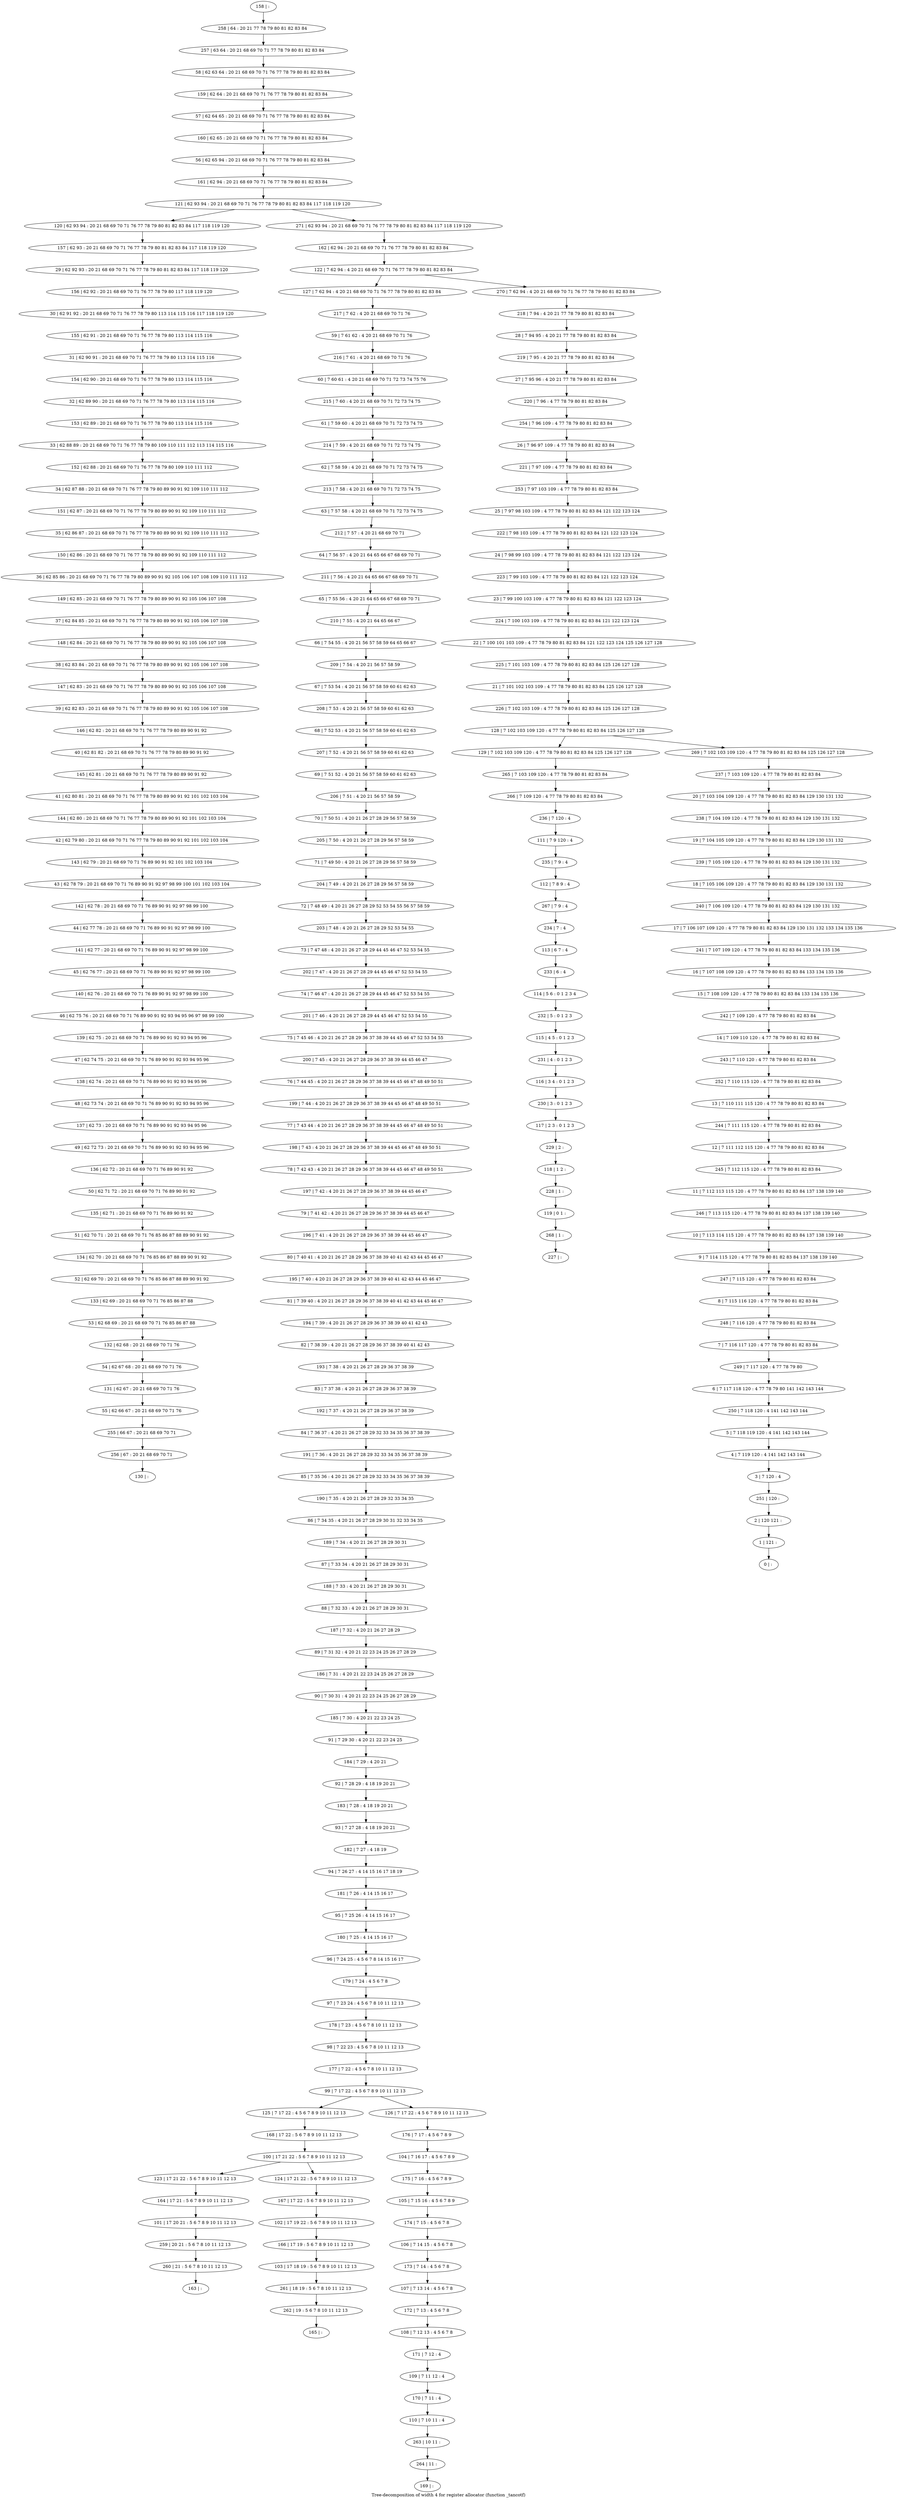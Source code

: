 digraph G {
graph [label="Tree-decomposition of width 4 for register allocator (function _tancotf)"]
0[label="0 | : "];
1[label="1 | 121 : "];
2[label="2 | 120 121 : "];
3[label="3 | 7 120 : 4 "];
4[label="4 | 7 119 120 : 4 141 142 143 144 "];
5[label="5 | 7 118 119 120 : 4 141 142 143 144 "];
6[label="6 | 7 117 118 120 : 4 77 78 79 80 141 142 143 144 "];
7[label="7 | 7 116 117 120 : 4 77 78 79 80 81 82 83 84 "];
8[label="8 | 7 115 116 120 : 4 77 78 79 80 81 82 83 84 "];
9[label="9 | 7 114 115 120 : 4 77 78 79 80 81 82 83 84 137 138 139 140 "];
10[label="10 | 7 113 114 115 120 : 4 77 78 79 80 81 82 83 84 137 138 139 140 "];
11[label="11 | 7 112 113 115 120 : 4 77 78 79 80 81 82 83 84 137 138 139 140 "];
12[label="12 | 7 111 112 115 120 : 4 77 78 79 80 81 82 83 84 "];
13[label="13 | 7 110 111 115 120 : 4 77 78 79 80 81 82 83 84 "];
14[label="14 | 7 109 110 120 : 4 77 78 79 80 81 82 83 84 "];
15[label="15 | 7 108 109 120 : 4 77 78 79 80 81 82 83 84 133 134 135 136 "];
16[label="16 | 7 107 108 109 120 : 4 77 78 79 80 81 82 83 84 133 134 135 136 "];
17[label="17 | 7 106 107 109 120 : 4 77 78 79 80 81 82 83 84 129 130 131 132 133 134 135 136 "];
18[label="18 | 7 105 106 109 120 : 4 77 78 79 80 81 82 83 84 129 130 131 132 "];
19[label="19 | 7 104 105 109 120 : 4 77 78 79 80 81 82 83 84 129 130 131 132 "];
20[label="20 | 7 103 104 109 120 : 4 77 78 79 80 81 82 83 84 129 130 131 132 "];
21[label="21 | 7 101 102 103 109 : 4 77 78 79 80 81 82 83 84 125 126 127 128 "];
22[label="22 | 7 100 101 103 109 : 4 77 78 79 80 81 82 83 84 121 122 123 124 125 126 127 128 "];
23[label="23 | 7 99 100 103 109 : 4 77 78 79 80 81 82 83 84 121 122 123 124 "];
24[label="24 | 7 98 99 103 109 : 4 77 78 79 80 81 82 83 84 121 122 123 124 "];
25[label="25 | 7 97 98 103 109 : 4 77 78 79 80 81 82 83 84 121 122 123 124 "];
26[label="26 | 7 96 97 109 : 4 77 78 79 80 81 82 83 84 "];
27[label="27 | 7 95 96 : 4 20 21 77 78 79 80 81 82 83 84 "];
28[label="28 | 7 94 95 : 4 20 21 77 78 79 80 81 82 83 84 "];
29[label="29 | 62 92 93 : 20 21 68 69 70 71 76 77 78 79 80 81 82 83 84 117 118 119 120 "];
30[label="30 | 62 91 92 : 20 21 68 69 70 71 76 77 78 79 80 113 114 115 116 117 118 119 120 "];
31[label="31 | 62 90 91 : 20 21 68 69 70 71 76 77 78 79 80 113 114 115 116 "];
32[label="32 | 62 89 90 : 20 21 68 69 70 71 76 77 78 79 80 113 114 115 116 "];
33[label="33 | 62 88 89 : 20 21 68 69 70 71 76 77 78 79 80 109 110 111 112 113 114 115 116 "];
34[label="34 | 62 87 88 : 20 21 68 69 70 71 76 77 78 79 80 89 90 91 92 109 110 111 112 "];
35[label="35 | 62 86 87 : 20 21 68 69 70 71 76 77 78 79 80 89 90 91 92 109 110 111 112 "];
36[label="36 | 62 85 86 : 20 21 68 69 70 71 76 77 78 79 80 89 90 91 92 105 106 107 108 109 110 111 112 "];
37[label="37 | 62 84 85 : 20 21 68 69 70 71 76 77 78 79 80 89 90 91 92 105 106 107 108 "];
38[label="38 | 62 83 84 : 20 21 68 69 70 71 76 77 78 79 80 89 90 91 92 105 106 107 108 "];
39[label="39 | 62 82 83 : 20 21 68 69 70 71 76 77 78 79 80 89 90 91 92 105 106 107 108 "];
40[label="40 | 62 81 82 : 20 21 68 69 70 71 76 77 78 79 80 89 90 91 92 "];
41[label="41 | 62 80 81 : 20 21 68 69 70 71 76 77 78 79 80 89 90 91 92 101 102 103 104 "];
42[label="42 | 62 79 80 : 20 21 68 69 70 71 76 77 78 79 80 89 90 91 92 101 102 103 104 "];
43[label="43 | 62 78 79 : 20 21 68 69 70 71 76 89 90 91 92 97 98 99 100 101 102 103 104 "];
44[label="44 | 62 77 78 : 20 21 68 69 70 71 76 89 90 91 92 97 98 99 100 "];
45[label="45 | 62 76 77 : 20 21 68 69 70 71 76 89 90 91 92 97 98 99 100 "];
46[label="46 | 62 75 76 : 20 21 68 69 70 71 76 89 90 91 92 93 94 95 96 97 98 99 100 "];
47[label="47 | 62 74 75 : 20 21 68 69 70 71 76 89 90 91 92 93 94 95 96 "];
48[label="48 | 62 73 74 : 20 21 68 69 70 71 76 89 90 91 92 93 94 95 96 "];
49[label="49 | 62 72 73 : 20 21 68 69 70 71 76 89 90 91 92 93 94 95 96 "];
50[label="50 | 62 71 72 : 20 21 68 69 70 71 76 89 90 91 92 "];
51[label="51 | 62 70 71 : 20 21 68 69 70 71 76 85 86 87 88 89 90 91 92 "];
52[label="52 | 62 69 70 : 20 21 68 69 70 71 76 85 86 87 88 89 90 91 92 "];
53[label="53 | 62 68 69 : 20 21 68 69 70 71 76 85 86 87 88 "];
54[label="54 | 62 67 68 : 20 21 68 69 70 71 76 "];
55[label="55 | 62 66 67 : 20 21 68 69 70 71 76 "];
56[label="56 | 62 65 94 : 20 21 68 69 70 71 76 77 78 79 80 81 82 83 84 "];
57[label="57 | 62 64 65 : 20 21 68 69 70 71 76 77 78 79 80 81 82 83 84 "];
58[label="58 | 62 63 64 : 20 21 68 69 70 71 76 77 78 79 80 81 82 83 84 "];
59[label="59 | 7 61 62 : 4 20 21 68 69 70 71 76 "];
60[label="60 | 7 60 61 : 4 20 21 68 69 70 71 72 73 74 75 76 "];
61[label="61 | 7 59 60 : 4 20 21 68 69 70 71 72 73 74 75 "];
62[label="62 | 7 58 59 : 4 20 21 68 69 70 71 72 73 74 75 "];
63[label="63 | 7 57 58 : 4 20 21 68 69 70 71 72 73 74 75 "];
64[label="64 | 7 56 57 : 4 20 21 64 65 66 67 68 69 70 71 "];
65[label="65 | 7 55 56 : 4 20 21 64 65 66 67 68 69 70 71 "];
66[label="66 | 7 54 55 : 4 20 21 56 57 58 59 64 65 66 67 "];
67[label="67 | 7 53 54 : 4 20 21 56 57 58 59 60 61 62 63 "];
68[label="68 | 7 52 53 : 4 20 21 56 57 58 59 60 61 62 63 "];
69[label="69 | 7 51 52 : 4 20 21 56 57 58 59 60 61 62 63 "];
70[label="70 | 7 50 51 : 4 20 21 26 27 28 29 56 57 58 59 "];
71[label="71 | 7 49 50 : 4 20 21 26 27 28 29 56 57 58 59 "];
72[label="72 | 7 48 49 : 4 20 21 26 27 28 29 52 53 54 55 56 57 58 59 "];
73[label="73 | 7 47 48 : 4 20 21 26 27 28 29 44 45 46 47 52 53 54 55 "];
74[label="74 | 7 46 47 : 4 20 21 26 27 28 29 44 45 46 47 52 53 54 55 "];
75[label="75 | 7 45 46 : 4 20 21 26 27 28 29 36 37 38 39 44 45 46 47 52 53 54 55 "];
76[label="76 | 7 44 45 : 4 20 21 26 27 28 29 36 37 38 39 44 45 46 47 48 49 50 51 "];
77[label="77 | 7 43 44 : 4 20 21 26 27 28 29 36 37 38 39 44 45 46 47 48 49 50 51 "];
78[label="78 | 7 42 43 : 4 20 21 26 27 28 29 36 37 38 39 44 45 46 47 48 49 50 51 "];
79[label="79 | 7 41 42 : 4 20 21 26 27 28 29 36 37 38 39 44 45 46 47 "];
80[label="80 | 7 40 41 : 4 20 21 26 27 28 29 36 37 38 39 40 41 42 43 44 45 46 47 "];
81[label="81 | 7 39 40 : 4 20 21 26 27 28 29 36 37 38 39 40 41 42 43 44 45 46 47 "];
82[label="82 | 7 38 39 : 4 20 21 26 27 28 29 36 37 38 39 40 41 42 43 "];
83[label="83 | 7 37 38 : 4 20 21 26 27 28 29 36 37 38 39 "];
84[label="84 | 7 36 37 : 4 20 21 26 27 28 29 32 33 34 35 36 37 38 39 "];
85[label="85 | 7 35 36 : 4 20 21 26 27 28 29 32 33 34 35 36 37 38 39 "];
86[label="86 | 7 34 35 : 4 20 21 26 27 28 29 30 31 32 33 34 35 "];
87[label="87 | 7 33 34 : 4 20 21 26 27 28 29 30 31 "];
88[label="88 | 7 32 33 : 4 20 21 26 27 28 29 30 31 "];
89[label="89 | 7 31 32 : 4 20 21 22 23 24 25 26 27 28 29 "];
90[label="90 | 7 30 31 : 4 20 21 22 23 24 25 26 27 28 29 "];
91[label="91 | 7 29 30 : 4 20 21 22 23 24 25 "];
92[label="92 | 7 28 29 : 4 18 19 20 21 "];
93[label="93 | 7 27 28 : 4 18 19 20 21 "];
94[label="94 | 7 26 27 : 4 14 15 16 17 18 19 "];
95[label="95 | 7 25 26 : 4 14 15 16 17 "];
96[label="96 | 7 24 25 : 4 5 6 7 8 14 15 16 17 "];
97[label="97 | 7 23 24 : 4 5 6 7 8 10 11 12 13 "];
98[label="98 | 7 22 23 : 4 5 6 7 8 10 11 12 13 "];
99[label="99 | 7 17 22 : 4 5 6 7 8 9 10 11 12 13 "];
100[label="100 | 17 21 22 : 5 6 7 8 9 10 11 12 13 "];
101[label="101 | 17 20 21 : 5 6 7 8 9 10 11 12 13 "];
102[label="102 | 17 19 22 : 5 6 7 8 9 10 11 12 13 "];
103[label="103 | 17 18 19 : 5 6 7 8 9 10 11 12 13 "];
104[label="104 | 7 16 17 : 4 5 6 7 8 9 "];
105[label="105 | 7 15 16 : 4 5 6 7 8 9 "];
106[label="106 | 7 14 15 : 4 5 6 7 8 "];
107[label="107 | 7 13 14 : 4 5 6 7 8 "];
108[label="108 | 7 12 13 : 4 5 6 7 8 "];
109[label="109 | 7 11 12 : 4 "];
110[label="110 | 7 10 11 : 4 "];
111[label="111 | 7 9 120 : 4 "];
112[label="112 | 7 8 9 : 4 "];
113[label="113 | 6 7 : 4 "];
114[label="114 | 5 6 : 0 1 2 3 4 "];
115[label="115 | 4 5 : 0 1 2 3 "];
116[label="116 | 3 4 : 0 1 2 3 "];
117[label="117 | 2 3 : 0 1 2 3 "];
118[label="118 | 1 2 : "];
119[label="119 | 0 1 : "];
120[label="120 | 62 93 94 : 20 21 68 69 70 71 76 77 78 79 80 81 82 83 84 117 118 119 120 "];
121[label="121 | 62 93 94 : 20 21 68 69 70 71 76 77 78 79 80 81 82 83 84 117 118 119 120 "];
122[label="122 | 7 62 94 : 4 20 21 68 69 70 71 76 77 78 79 80 81 82 83 84 "];
123[label="123 | 17 21 22 : 5 6 7 8 9 10 11 12 13 "];
124[label="124 | 17 21 22 : 5 6 7 8 9 10 11 12 13 "];
125[label="125 | 7 17 22 : 4 5 6 7 8 9 10 11 12 13 "];
126[label="126 | 7 17 22 : 4 5 6 7 8 9 10 11 12 13 "];
127[label="127 | 7 62 94 : 4 20 21 68 69 70 71 76 77 78 79 80 81 82 83 84 "];
128[label="128 | 7 102 103 109 120 : 4 77 78 79 80 81 82 83 84 125 126 127 128 "];
129[label="129 | 7 102 103 109 120 : 4 77 78 79 80 81 82 83 84 125 126 127 128 "];
130[label="130 | : "];
131[label="131 | 62 67 : 20 21 68 69 70 71 76 "];
132[label="132 | 62 68 : 20 21 68 69 70 71 76 "];
133[label="133 | 62 69 : 20 21 68 69 70 71 76 85 86 87 88 "];
134[label="134 | 62 70 : 20 21 68 69 70 71 76 85 86 87 88 89 90 91 92 "];
135[label="135 | 62 71 : 20 21 68 69 70 71 76 89 90 91 92 "];
136[label="136 | 62 72 : 20 21 68 69 70 71 76 89 90 91 92 "];
137[label="137 | 62 73 : 20 21 68 69 70 71 76 89 90 91 92 93 94 95 96 "];
138[label="138 | 62 74 : 20 21 68 69 70 71 76 89 90 91 92 93 94 95 96 "];
139[label="139 | 62 75 : 20 21 68 69 70 71 76 89 90 91 92 93 94 95 96 "];
140[label="140 | 62 76 : 20 21 68 69 70 71 76 89 90 91 92 97 98 99 100 "];
141[label="141 | 62 77 : 20 21 68 69 70 71 76 89 90 91 92 97 98 99 100 "];
142[label="142 | 62 78 : 20 21 68 69 70 71 76 89 90 91 92 97 98 99 100 "];
143[label="143 | 62 79 : 20 21 68 69 70 71 76 89 90 91 92 101 102 103 104 "];
144[label="144 | 62 80 : 20 21 68 69 70 71 76 77 78 79 80 89 90 91 92 101 102 103 104 "];
145[label="145 | 62 81 : 20 21 68 69 70 71 76 77 78 79 80 89 90 91 92 "];
146[label="146 | 62 82 : 20 21 68 69 70 71 76 77 78 79 80 89 90 91 92 "];
147[label="147 | 62 83 : 20 21 68 69 70 71 76 77 78 79 80 89 90 91 92 105 106 107 108 "];
148[label="148 | 62 84 : 20 21 68 69 70 71 76 77 78 79 80 89 90 91 92 105 106 107 108 "];
149[label="149 | 62 85 : 20 21 68 69 70 71 76 77 78 79 80 89 90 91 92 105 106 107 108 "];
150[label="150 | 62 86 : 20 21 68 69 70 71 76 77 78 79 80 89 90 91 92 109 110 111 112 "];
151[label="151 | 62 87 : 20 21 68 69 70 71 76 77 78 79 80 89 90 91 92 109 110 111 112 "];
152[label="152 | 62 88 : 20 21 68 69 70 71 76 77 78 79 80 109 110 111 112 "];
153[label="153 | 62 89 : 20 21 68 69 70 71 76 77 78 79 80 113 114 115 116 "];
154[label="154 | 62 90 : 20 21 68 69 70 71 76 77 78 79 80 113 114 115 116 "];
155[label="155 | 62 91 : 20 21 68 69 70 71 76 77 78 79 80 113 114 115 116 "];
156[label="156 | 62 92 : 20 21 68 69 70 71 76 77 78 79 80 117 118 119 120 "];
157[label="157 | 62 93 : 20 21 68 69 70 71 76 77 78 79 80 81 82 83 84 117 118 119 120 "];
158[label="158 | : "];
159[label="159 | 62 64 : 20 21 68 69 70 71 76 77 78 79 80 81 82 83 84 "];
160[label="160 | 62 65 : 20 21 68 69 70 71 76 77 78 79 80 81 82 83 84 "];
161[label="161 | 62 94 : 20 21 68 69 70 71 76 77 78 79 80 81 82 83 84 "];
162[label="162 | 62 94 : 20 21 68 69 70 71 76 77 78 79 80 81 82 83 84 "];
163[label="163 | : "];
164[label="164 | 17 21 : 5 6 7 8 9 10 11 12 13 "];
165[label="165 | : "];
166[label="166 | 17 19 : 5 6 7 8 9 10 11 12 13 "];
167[label="167 | 17 22 : 5 6 7 8 9 10 11 12 13 "];
168[label="168 | 17 22 : 5 6 7 8 9 10 11 12 13 "];
169[label="169 | : "];
170[label="170 | 7 11 : 4 "];
171[label="171 | 7 12 : 4 "];
172[label="172 | 7 13 : 4 5 6 7 8 "];
173[label="173 | 7 14 : 4 5 6 7 8 "];
174[label="174 | 7 15 : 4 5 6 7 8 "];
175[label="175 | 7 16 : 4 5 6 7 8 9 "];
176[label="176 | 7 17 : 4 5 6 7 8 9 "];
177[label="177 | 7 22 : 4 5 6 7 8 10 11 12 13 "];
178[label="178 | 7 23 : 4 5 6 7 8 10 11 12 13 "];
179[label="179 | 7 24 : 4 5 6 7 8 "];
180[label="180 | 7 25 : 4 14 15 16 17 "];
181[label="181 | 7 26 : 4 14 15 16 17 "];
182[label="182 | 7 27 : 4 18 19 "];
183[label="183 | 7 28 : 4 18 19 20 21 "];
184[label="184 | 7 29 : 4 20 21 "];
185[label="185 | 7 30 : 4 20 21 22 23 24 25 "];
186[label="186 | 7 31 : 4 20 21 22 23 24 25 26 27 28 29 "];
187[label="187 | 7 32 : 4 20 21 26 27 28 29 "];
188[label="188 | 7 33 : 4 20 21 26 27 28 29 30 31 "];
189[label="189 | 7 34 : 4 20 21 26 27 28 29 30 31 "];
190[label="190 | 7 35 : 4 20 21 26 27 28 29 32 33 34 35 "];
191[label="191 | 7 36 : 4 20 21 26 27 28 29 32 33 34 35 36 37 38 39 "];
192[label="192 | 7 37 : 4 20 21 26 27 28 29 36 37 38 39 "];
193[label="193 | 7 38 : 4 20 21 26 27 28 29 36 37 38 39 "];
194[label="194 | 7 39 : 4 20 21 26 27 28 29 36 37 38 39 40 41 42 43 "];
195[label="195 | 7 40 : 4 20 21 26 27 28 29 36 37 38 39 40 41 42 43 44 45 46 47 "];
196[label="196 | 7 41 : 4 20 21 26 27 28 29 36 37 38 39 44 45 46 47 "];
197[label="197 | 7 42 : 4 20 21 26 27 28 29 36 37 38 39 44 45 46 47 "];
198[label="198 | 7 43 : 4 20 21 26 27 28 29 36 37 38 39 44 45 46 47 48 49 50 51 "];
199[label="199 | 7 44 : 4 20 21 26 27 28 29 36 37 38 39 44 45 46 47 48 49 50 51 "];
200[label="200 | 7 45 : 4 20 21 26 27 28 29 36 37 38 39 44 45 46 47 "];
201[label="201 | 7 46 : 4 20 21 26 27 28 29 44 45 46 47 52 53 54 55 "];
202[label="202 | 7 47 : 4 20 21 26 27 28 29 44 45 46 47 52 53 54 55 "];
203[label="203 | 7 48 : 4 20 21 26 27 28 29 52 53 54 55 "];
204[label="204 | 7 49 : 4 20 21 26 27 28 29 56 57 58 59 "];
205[label="205 | 7 50 : 4 20 21 26 27 28 29 56 57 58 59 "];
206[label="206 | 7 51 : 4 20 21 56 57 58 59 "];
207[label="207 | 7 52 : 4 20 21 56 57 58 59 60 61 62 63 "];
208[label="208 | 7 53 : 4 20 21 56 57 58 59 60 61 62 63 "];
209[label="209 | 7 54 : 4 20 21 56 57 58 59 "];
210[label="210 | 7 55 : 4 20 21 64 65 66 67 "];
211[label="211 | 7 56 : 4 20 21 64 65 66 67 68 69 70 71 "];
212[label="212 | 7 57 : 4 20 21 68 69 70 71 "];
213[label="213 | 7 58 : 4 20 21 68 69 70 71 72 73 74 75 "];
214[label="214 | 7 59 : 4 20 21 68 69 70 71 72 73 74 75 "];
215[label="215 | 7 60 : 4 20 21 68 69 70 71 72 73 74 75 "];
216[label="216 | 7 61 : 4 20 21 68 69 70 71 76 "];
217[label="217 | 7 62 : 4 20 21 68 69 70 71 76 "];
218[label="218 | 7 94 : 4 20 21 77 78 79 80 81 82 83 84 "];
219[label="219 | 7 95 : 4 20 21 77 78 79 80 81 82 83 84 "];
220[label="220 | 7 96 : 4 77 78 79 80 81 82 83 84 "];
221[label="221 | 7 97 109 : 4 77 78 79 80 81 82 83 84 "];
222[label="222 | 7 98 103 109 : 4 77 78 79 80 81 82 83 84 121 122 123 124 "];
223[label="223 | 7 99 103 109 : 4 77 78 79 80 81 82 83 84 121 122 123 124 "];
224[label="224 | 7 100 103 109 : 4 77 78 79 80 81 82 83 84 121 122 123 124 "];
225[label="225 | 7 101 103 109 : 4 77 78 79 80 81 82 83 84 125 126 127 128 "];
226[label="226 | 7 102 103 109 : 4 77 78 79 80 81 82 83 84 125 126 127 128 "];
227[label="227 | : "];
228[label="228 | 1 : "];
229[label="229 | 2 : "];
230[label="230 | 3 : 0 1 2 3 "];
231[label="231 | 4 : 0 1 2 3 "];
232[label="232 | 5 : 0 1 2 3 "];
233[label="233 | 6 : 4 "];
234[label="234 | 7 : 4 "];
235[label="235 | 7 9 : 4 "];
236[label="236 | 7 120 : 4 "];
237[label="237 | 7 103 109 120 : 4 77 78 79 80 81 82 83 84 "];
238[label="238 | 7 104 109 120 : 4 77 78 79 80 81 82 83 84 129 130 131 132 "];
239[label="239 | 7 105 109 120 : 4 77 78 79 80 81 82 83 84 129 130 131 132 "];
240[label="240 | 7 106 109 120 : 4 77 78 79 80 81 82 83 84 129 130 131 132 "];
241[label="241 | 7 107 109 120 : 4 77 78 79 80 81 82 83 84 133 134 135 136 "];
242[label="242 | 7 109 120 : 4 77 78 79 80 81 82 83 84 "];
243[label="243 | 7 110 120 : 4 77 78 79 80 81 82 83 84 "];
244[label="244 | 7 111 115 120 : 4 77 78 79 80 81 82 83 84 "];
245[label="245 | 7 112 115 120 : 4 77 78 79 80 81 82 83 84 "];
246[label="246 | 7 113 115 120 : 4 77 78 79 80 81 82 83 84 137 138 139 140 "];
247[label="247 | 7 115 120 : 4 77 78 79 80 81 82 83 84 "];
248[label="248 | 7 116 120 : 4 77 78 79 80 81 82 83 84 "];
249[label="249 | 7 117 120 : 4 77 78 79 80 "];
250[label="250 | 7 118 120 : 4 141 142 143 144 "];
251[label="251 | 120 : "];
252[label="252 | 7 110 115 120 : 4 77 78 79 80 81 82 83 84 "];
253[label="253 | 7 97 103 109 : 4 77 78 79 80 81 82 83 84 "];
254[label="254 | 7 96 109 : 4 77 78 79 80 81 82 83 84 "];
255[label="255 | 66 67 : 20 21 68 69 70 71 "];
256[label="256 | 67 : 20 21 68 69 70 71 "];
257[label="257 | 63 64 : 20 21 68 69 70 71 77 78 79 80 81 82 83 84 "];
258[label="258 | 64 : 20 21 77 78 79 80 81 82 83 84 "];
259[label="259 | 20 21 : 5 6 7 8 10 11 12 13 "];
260[label="260 | 21 : 5 6 7 8 10 11 12 13 "];
261[label="261 | 18 19 : 5 6 7 8 10 11 12 13 "];
262[label="262 | 19 : 5 6 7 8 10 11 12 13 "];
263[label="263 | 10 11 : "];
264[label="264 | 11 : "];
265[label="265 | 7 103 109 120 : 4 77 78 79 80 81 82 83 84 "];
266[label="266 | 7 109 120 : 4 77 78 79 80 81 82 83 84 "];
267[label="267 | 7 9 : 4 "];
268[label="268 | 1 : "];
269[label="269 | 7 102 103 109 120 : 4 77 78 79 80 81 82 83 84 125 126 127 128 "];
270[label="270 | 7 62 94 : 4 20 21 68 69 70 71 76 77 78 79 80 81 82 83 84 "];
271[label="271 | 62 93 94 : 20 21 68 69 70 71 76 77 78 79 80 81 82 83 84 117 118 119 120 "];
100->123 ;
100->124 ;
99->125 ;
99->126 ;
131->55 ;
54->131 ;
132->54 ;
53->132 ;
133->53 ;
52->133 ;
134->52 ;
51->134 ;
135->51 ;
50->135 ;
136->50 ;
49->136 ;
137->49 ;
48->137 ;
138->48 ;
47->138 ;
139->47 ;
46->139 ;
140->46 ;
45->140 ;
141->45 ;
44->141 ;
142->44 ;
43->142 ;
143->43 ;
42->143 ;
144->42 ;
41->144 ;
145->41 ;
40->145 ;
146->40 ;
39->146 ;
147->39 ;
38->147 ;
148->38 ;
37->148 ;
149->37 ;
36->149 ;
150->36 ;
35->150 ;
151->35 ;
34->151 ;
152->34 ;
33->152 ;
153->33 ;
32->153 ;
154->32 ;
31->154 ;
155->31 ;
30->155 ;
156->30 ;
29->156 ;
157->29 ;
120->157 ;
164->101 ;
123->164 ;
166->103 ;
102->166 ;
167->102 ;
124->167 ;
168->100 ;
125->168 ;
170->110 ;
109->170 ;
171->109 ;
108->171 ;
172->108 ;
107->172 ;
173->107 ;
106->173 ;
174->106 ;
105->174 ;
175->105 ;
104->175 ;
176->104 ;
126->176 ;
177->99 ;
98->177 ;
178->98 ;
97->178 ;
179->97 ;
96->179 ;
180->96 ;
95->180 ;
181->95 ;
94->181 ;
182->94 ;
93->182 ;
183->93 ;
92->183 ;
184->92 ;
91->184 ;
185->91 ;
90->185 ;
186->90 ;
89->186 ;
187->89 ;
88->187 ;
188->88 ;
87->188 ;
189->87 ;
86->189 ;
190->86 ;
85->190 ;
191->85 ;
84->191 ;
192->84 ;
83->192 ;
193->83 ;
82->193 ;
194->82 ;
81->194 ;
195->81 ;
80->195 ;
196->80 ;
79->196 ;
197->79 ;
78->197 ;
198->78 ;
77->198 ;
199->77 ;
76->199 ;
200->76 ;
75->200 ;
201->75 ;
74->201 ;
202->74 ;
73->202 ;
203->73 ;
72->203 ;
204->72 ;
71->204 ;
205->71 ;
70->205 ;
206->70 ;
69->206 ;
207->69 ;
68->207 ;
208->68 ;
67->208 ;
209->67 ;
66->209 ;
210->66 ;
65->210 ;
211->65 ;
64->211 ;
212->64 ;
63->212 ;
213->63 ;
62->213 ;
214->62 ;
61->214 ;
215->61 ;
60->215 ;
216->60 ;
59->216 ;
217->59 ;
127->217 ;
228->119 ;
118->228 ;
229->118 ;
117->229 ;
230->117 ;
116->230 ;
231->116 ;
115->231 ;
232->115 ;
114->232 ;
233->114 ;
113->233 ;
234->113 ;
235->112 ;
111->235 ;
236->111 ;
55->255 ;
256->130 ;
255->256 ;
101->259 ;
260->163 ;
259->260 ;
103->261 ;
262->165 ;
261->262 ;
110->263 ;
264->169 ;
263->264 ;
129->265 ;
266->236 ;
265->266 ;
267->234 ;
112->267 ;
268->227 ;
119->268 ;
158->258 ;
258->257 ;
257->58 ;
58->159 ;
159->57 ;
57->160 ;
160->56 ;
56->161 ;
161->121 ;
162->122 ;
218->28 ;
28->219 ;
219->27 ;
27->220 ;
220->254 ;
254->26 ;
26->221 ;
221->253 ;
253->25 ;
25->222 ;
222->24 ;
24->223 ;
223->23 ;
23->224 ;
224->22 ;
22->225 ;
225->21 ;
21->226 ;
226->128 ;
237->20 ;
20->238 ;
238->19 ;
19->239 ;
239->18 ;
18->240 ;
240->17 ;
17->241 ;
241->16 ;
16->15 ;
15->242 ;
242->14 ;
14->243 ;
243->252 ;
252->13 ;
13->244 ;
244->12 ;
12->245 ;
245->11 ;
11->246 ;
246->10 ;
10->9 ;
9->247 ;
247->8 ;
8->248 ;
248->7 ;
7->249 ;
249->6 ;
6->250 ;
250->5 ;
5->4 ;
4->3 ;
3->251 ;
251->2 ;
2->1 ;
1->0 ;
269->237 ;
270->218 ;
271->162 ;
128->129 ;
128->269 ;
122->127 ;
122->270 ;
121->120 ;
121->271 ;
}
